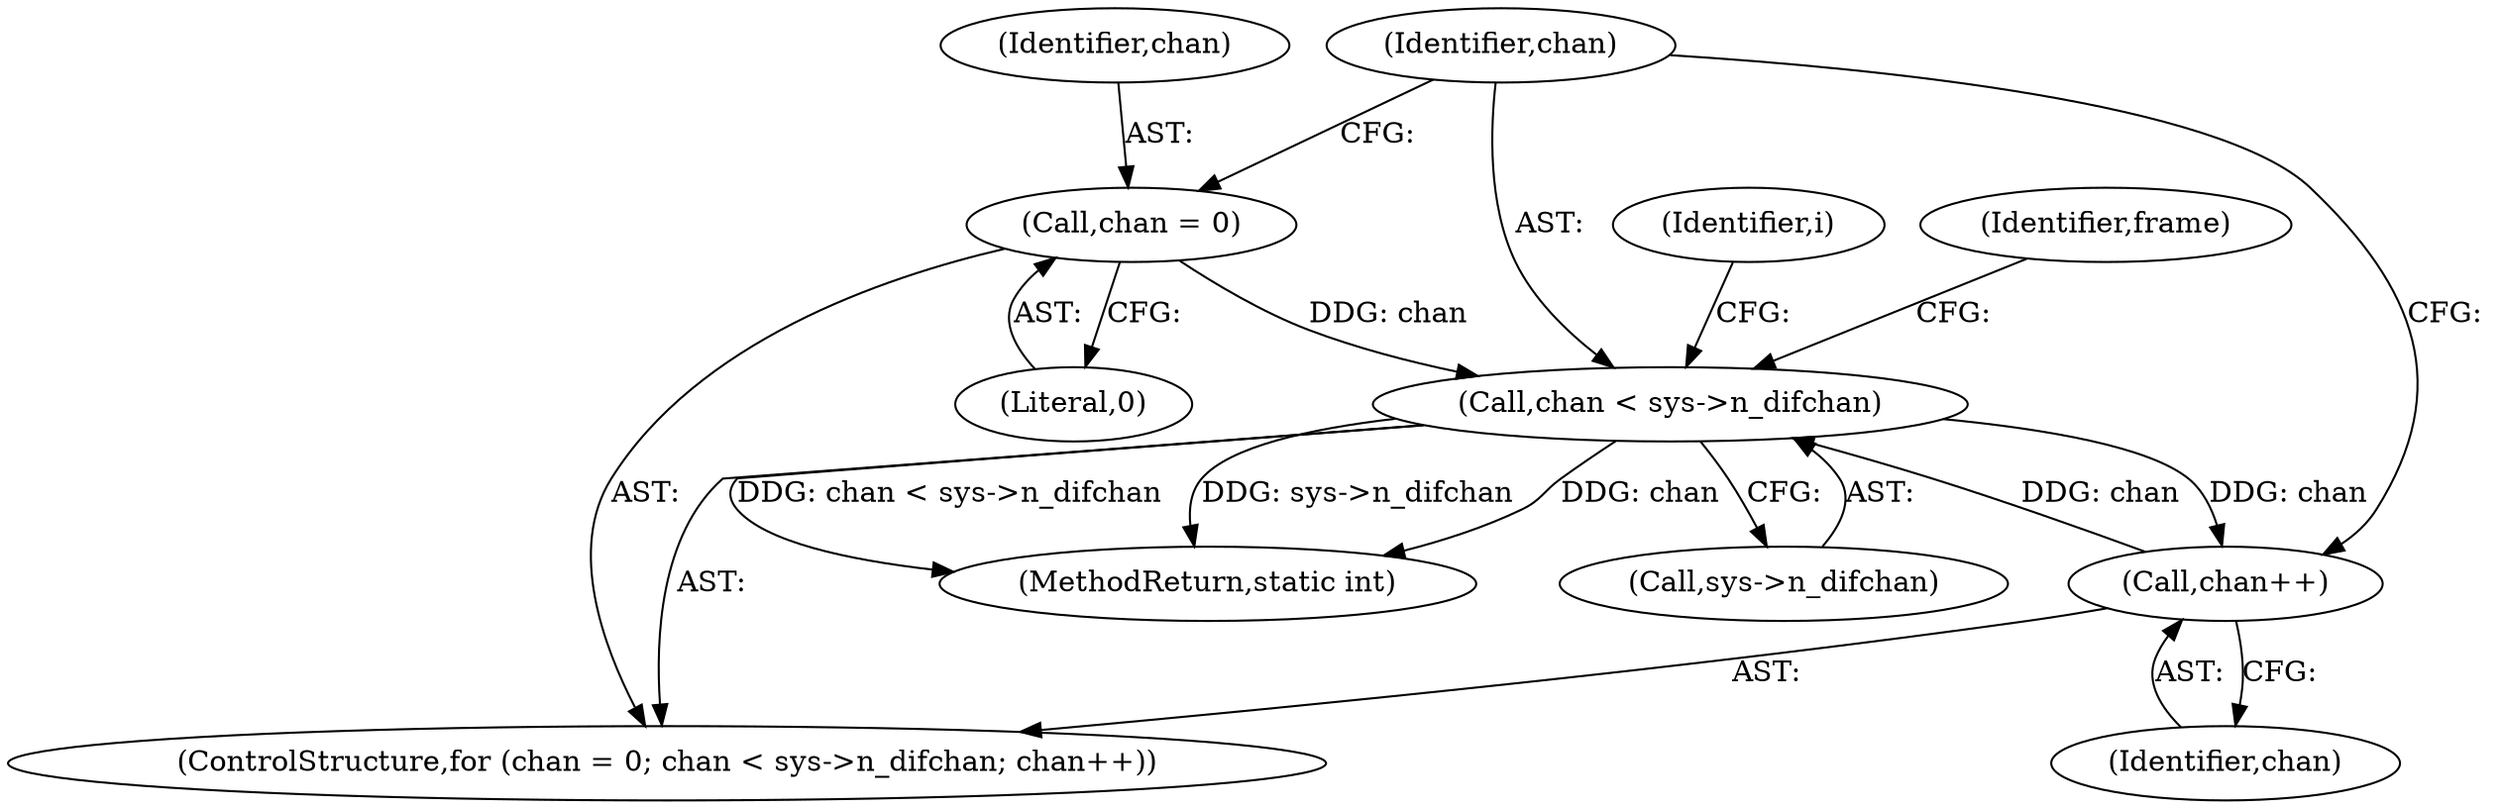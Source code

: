 digraph "0_libav_2d1c0dea5f6b91bec7f5fa53ec050913d851e366@pointer" {
"1000226" [label="(Call,chan < sys->n_difchan)"];
"1000231" [label="(Call,chan++)"];
"1000226" [label="(Call,chan < sys->n_difchan)"];
"1000223" [label="(Call,chan = 0)"];
"1000224" [label="(Identifier,chan)"];
"1000227" [label="(Identifier,chan)"];
"1000226" [label="(Call,chan < sys->n_difchan)"];
"1000225" [label="(Literal,0)"];
"1000232" [label="(Identifier,chan)"];
"1000231" [label="(Call,chan++)"];
"1000236" [label="(Identifier,i)"];
"1000223" [label="(Call,chan = 0)"];
"1000516" [label="(MethodReturn,static int)"];
"1000512" [label="(Identifier,frame)"];
"1000228" [label="(Call,sys->n_difchan)"];
"1000222" [label="(ControlStructure,for (chan = 0; chan < sys->n_difchan; chan++))"];
"1000226" -> "1000222"  [label="AST: "];
"1000226" -> "1000228"  [label="CFG: "];
"1000227" -> "1000226"  [label="AST: "];
"1000228" -> "1000226"  [label="AST: "];
"1000236" -> "1000226"  [label="CFG: "];
"1000512" -> "1000226"  [label="CFG: "];
"1000226" -> "1000516"  [label="DDG: chan"];
"1000226" -> "1000516"  [label="DDG: chan < sys->n_difchan"];
"1000226" -> "1000516"  [label="DDG: sys->n_difchan"];
"1000231" -> "1000226"  [label="DDG: chan"];
"1000223" -> "1000226"  [label="DDG: chan"];
"1000226" -> "1000231"  [label="DDG: chan"];
"1000231" -> "1000222"  [label="AST: "];
"1000231" -> "1000232"  [label="CFG: "];
"1000232" -> "1000231"  [label="AST: "];
"1000227" -> "1000231"  [label="CFG: "];
"1000223" -> "1000222"  [label="AST: "];
"1000223" -> "1000225"  [label="CFG: "];
"1000224" -> "1000223"  [label="AST: "];
"1000225" -> "1000223"  [label="AST: "];
"1000227" -> "1000223"  [label="CFG: "];
}
